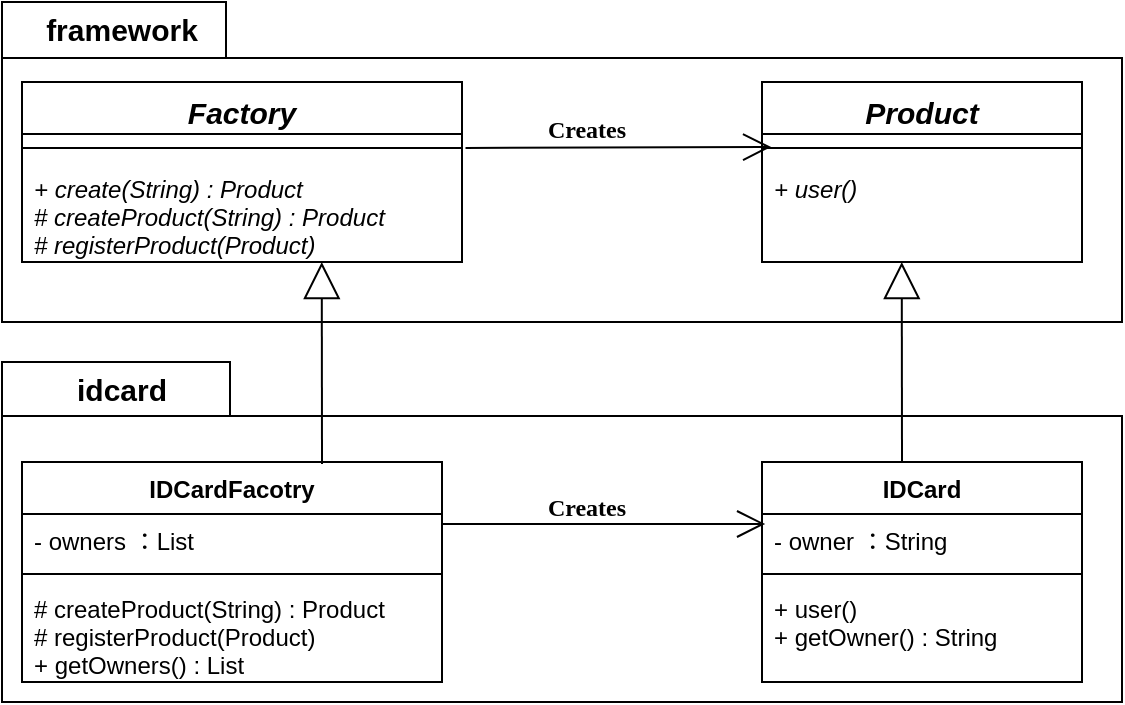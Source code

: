 <mxfile version="12.2.4" pages="1"><diagram id="6sUz6VmvXH0t5g1iV6cW" name="Page-1"><mxGraphModel dx="587" dy="501" grid="1" gridSize="10" guides="1" tooltips="1" connect="1" arrows="1" fold="1" page="1" pageScale="1" pageWidth="827" pageHeight="1169" math="0" shadow="0"><root><mxCell id="0"/><mxCell id="1" parent="0"/><object label="" framwork="" id="2"><mxCell style="shape=folder;fontStyle=1;spacingTop=10;tabWidth=112;tabHeight=28;tabPosition=left;html=1;verticalAlign=top;align=left;" parent="1" vertex="1"><mxGeometry x="190" y="90" width="560" height="160" as="geometry"/></mxCell></object><mxCell id="3" value="Factory" style="swimlane;fontStyle=3;align=center;verticalAlign=top;childLayout=stackLayout;horizontal=1;startSize=26;horizontalStack=0;resizeParent=1;resizeParentMax=0;resizeLast=0;collapsible=1;marginBottom=0;fontSize=15;" parent="1" vertex="1"><mxGeometry x="200" y="130" width="220" height="90" as="geometry"/></mxCell><mxCell id="4" value="" style="line;strokeWidth=1;fillColor=none;align=left;verticalAlign=middle;spacingTop=-1;spacingLeft=3;spacingRight=3;rotatable=0;labelPosition=right;points=[];portConstraint=eastwest;" parent="3" vertex="1"><mxGeometry y="26" width="220" height="14" as="geometry"/></mxCell><mxCell id="5" value="+ create(String) : Product&#10;# createProduct(String) : Product&#10;# registerProduct(Product) " style="text;strokeColor=none;fillColor=none;align=left;verticalAlign=top;spacingLeft=4;spacingRight=4;overflow=hidden;rotatable=0;points=[[0,0.5],[1,0.5]];portConstraint=eastwest;fontStyle=2" parent="3" vertex="1"><mxGeometry y="40" width="220" height="50" as="geometry"/></mxCell><mxCell id="6" value="Product" style="swimlane;fontStyle=3;align=center;verticalAlign=top;childLayout=stackLayout;horizontal=1;startSize=26;horizontalStack=0;resizeParent=1;resizeParentMax=0;resizeLast=0;collapsible=1;marginBottom=0;fontSize=15;" parent="1" vertex="1"><mxGeometry x="570" y="130" width="160" height="90" as="geometry"/></mxCell><mxCell id="7" value="" style="line;strokeWidth=1;fillColor=none;align=left;verticalAlign=middle;spacingTop=-1;spacingLeft=3;spacingRight=3;rotatable=0;labelPosition=right;points=[];portConstraint=eastwest;" parent="6" vertex="1"><mxGeometry y="26" width="160" height="14" as="geometry"/></mxCell><mxCell id="8" value="+ user()" style="text;strokeColor=none;fillColor=none;align=left;verticalAlign=top;spacingLeft=4;spacingRight=4;overflow=hidden;rotatable=0;points=[[0,0.5],[1,0.5]];portConstraint=eastwest;fontStyle=2" parent="6" vertex="1"><mxGeometry y="40" width="160" height="50" as="geometry"/></mxCell><mxCell id="9" value="" style="shape=folder;fontStyle=1;spacingTop=10;tabWidth=114;tabHeight=27;tabPosition=left;html=1;" parent="1" vertex="1"><mxGeometry x="190" y="270" width="560" height="170" as="geometry"/></mxCell><mxCell id="11" value="idcard" style="text;align=center;fontStyle=1;verticalAlign=middle;spacingLeft=3;spacingRight=3;strokeColor=none;rotatable=0;points=[[0,0.5],[1,0.5]];portConstraint=eastwest;fontSize=15;" parent="1" vertex="1"><mxGeometry x="210" y="270" width="80" height="26" as="geometry"/></mxCell><mxCell id="12" value="framework" style="text;align=center;fontStyle=1;verticalAlign=middle;spacingLeft=3;spacingRight=3;strokeColor=none;rotatable=0;points=[[0,0.5],[1,0.5]];portConstraint=eastwest;fontSize=15;" parent="1" vertex="1"><mxGeometry x="210" y="90" width="80" height="26" as="geometry"/></mxCell><mxCell id="19" value="Creates" style="text;align=center;fontStyle=1;verticalAlign=middle;spacingLeft=3;spacingRight=3;strokeColor=none;rotatable=0;points=[[0,0.5],[1,0.5]];portConstraint=eastwest;fontSize=12;fontFamily=默认;" parent="1" vertex="1"><mxGeometry x="390" y="140" width="185" height="26" as="geometry"/></mxCell><mxCell id="20" value="" style="endArrow=open;endFill=1;endSize=12;html=1;fontSize=15;entryX=0.01;entryY=0.192;entryDx=0;entryDy=0;entryPerimeter=0;" parent="1" target="37" edge="1"><mxGeometry width="160" relative="1" as="geometry"><mxPoint x="410" y="351" as="sourcePoint"/><mxPoint x="470" y="350" as="targetPoint"/></mxGeometry></mxCell><mxCell id="21" value="Creates" style="text;align=center;fontStyle=1;verticalAlign=middle;spacingLeft=3;spacingRight=3;strokeColor=none;rotatable=0;points=[[0,0.5],[1,0.5]];portConstraint=eastwest;fontSize=12;fontFamily=默认;" parent="1" vertex="1"><mxGeometry x="442.5" y="329" width="80" height="26" as="geometry"/></mxCell><mxCell id="23" value="" style="endArrow=block;endSize=16;endFill=0;html=1;fontFamily=默认;fontSize=13;entryX=0.743;entryY=0.98;entryDx=0;entryDy=0;entryPerimeter=0;" parent="1" edge="1"><mxGeometry width="160" relative="1" as="geometry"><mxPoint x="640" y="321" as="sourcePoint"/><mxPoint x="639.88" y="220" as="targetPoint"/><Array as="points"/></mxGeometry></mxCell><mxCell id="27" value="IDCardFacotry" style="swimlane;fontStyle=1;align=center;verticalAlign=top;childLayout=stackLayout;horizontal=1;startSize=26;horizontalStack=0;resizeParent=1;resizeParentMax=0;resizeLast=0;collapsible=1;marginBottom=0;" parent="1" vertex="1"><mxGeometry x="200" y="320" width="210" height="110" as="geometry"/></mxCell><mxCell id="28" value="- owners ：List" style="text;strokeColor=none;fillColor=none;align=left;verticalAlign=top;spacingLeft=4;spacingRight=4;overflow=hidden;rotatable=0;points=[[0,0.5],[1,0.5]];portConstraint=eastwest;" parent="27" vertex="1"><mxGeometry y="26" width="210" height="26" as="geometry"/></mxCell><mxCell id="29" value="" style="line;strokeWidth=1;fillColor=none;align=left;verticalAlign=middle;spacingTop=-1;spacingLeft=3;spacingRight=3;rotatable=0;labelPosition=right;points=[];portConstraint=eastwest;" parent="27" vertex="1"><mxGeometry y="52" width="210" height="8" as="geometry"/></mxCell><mxCell id="30" value="# createProduct(String) : Product&#10;# registerProduct(Product)&#10;+ getOwners() : List" style="text;strokeColor=none;fillColor=none;align=left;verticalAlign=top;spacingLeft=4;spacingRight=4;overflow=hidden;rotatable=0;points=[[0,0.5],[1,0.5]];portConstraint=eastwest;" parent="27" vertex="1"><mxGeometry y="60" width="210" height="50" as="geometry"/></mxCell><mxCell id="32" value="" style="endArrow=block;endSize=16;endFill=0;html=1;fontFamily=默认;fontSize=13;entryX=0.743;entryY=0.98;entryDx=0;entryDy=0;entryPerimeter=0;" parent="1" edge="1"><mxGeometry width="160" relative="1" as="geometry"><mxPoint x="350" y="321" as="sourcePoint"/><mxPoint x="349.88" y="220" as="targetPoint"/><Array as="points"/></mxGeometry></mxCell><mxCell id="36" value="IDCard" style="swimlane;fontStyle=1;align=center;verticalAlign=top;childLayout=stackLayout;horizontal=1;startSize=26;horizontalStack=0;resizeParent=1;resizeParentMax=0;resizeLast=0;collapsible=1;marginBottom=0;" parent="1" vertex="1"><mxGeometry x="570" y="320" width="160" height="110" as="geometry"/></mxCell><mxCell id="37" value="- owner ：String" style="text;strokeColor=none;fillColor=none;align=left;verticalAlign=top;spacingLeft=4;spacingRight=4;overflow=hidden;rotatable=0;points=[[0,0.5],[1,0.5]];portConstraint=eastwest;" parent="36" vertex="1"><mxGeometry y="26" width="160" height="26" as="geometry"/></mxCell><mxCell id="38" value="" style="line;strokeWidth=1;fillColor=none;align=left;verticalAlign=middle;spacingTop=-1;spacingLeft=3;spacingRight=3;rotatable=0;labelPosition=right;points=[];portConstraint=eastwest;" parent="36" vertex="1"><mxGeometry y="52" width="160" height="8" as="geometry"/></mxCell><mxCell id="39" value="+ user()&#10;+ getOwner() : String" style="text;strokeColor=none;fillColor=none;align=left;verticalAlign=top;spacingLeft=4;spacingRight=4;overflow=hidden;rotatable=0;points=[[0,0.5],[1,0.5]];portConstraint=eastwest;" parent="36" vertex="1"><mxGeometry y="60" width="160" height="50" as="geometry"/></mxCell><mxCell id="41" value="" style="endArrow=open;endFill=1;endSize=12;html=1;fontSize=15;entryX=0.01;entryY=0.192;entryDx=0;entryDy=0;entryPerimeter=0;exitX=1.008;exitY=0.5;exitDx=0;exitDy=0;exitPerimeter=0;" parent="1" source="4" edge="1"><mxGeometry width="160" relative="1" as="geometry"><mxPoint x="430" y="162" as="sourcePoint"/><mxPoint x="574.6" y="162.492" as="targetPoint"/></mxGeometry></mxCell></root></mxGraphModel></diagram></mxfile>